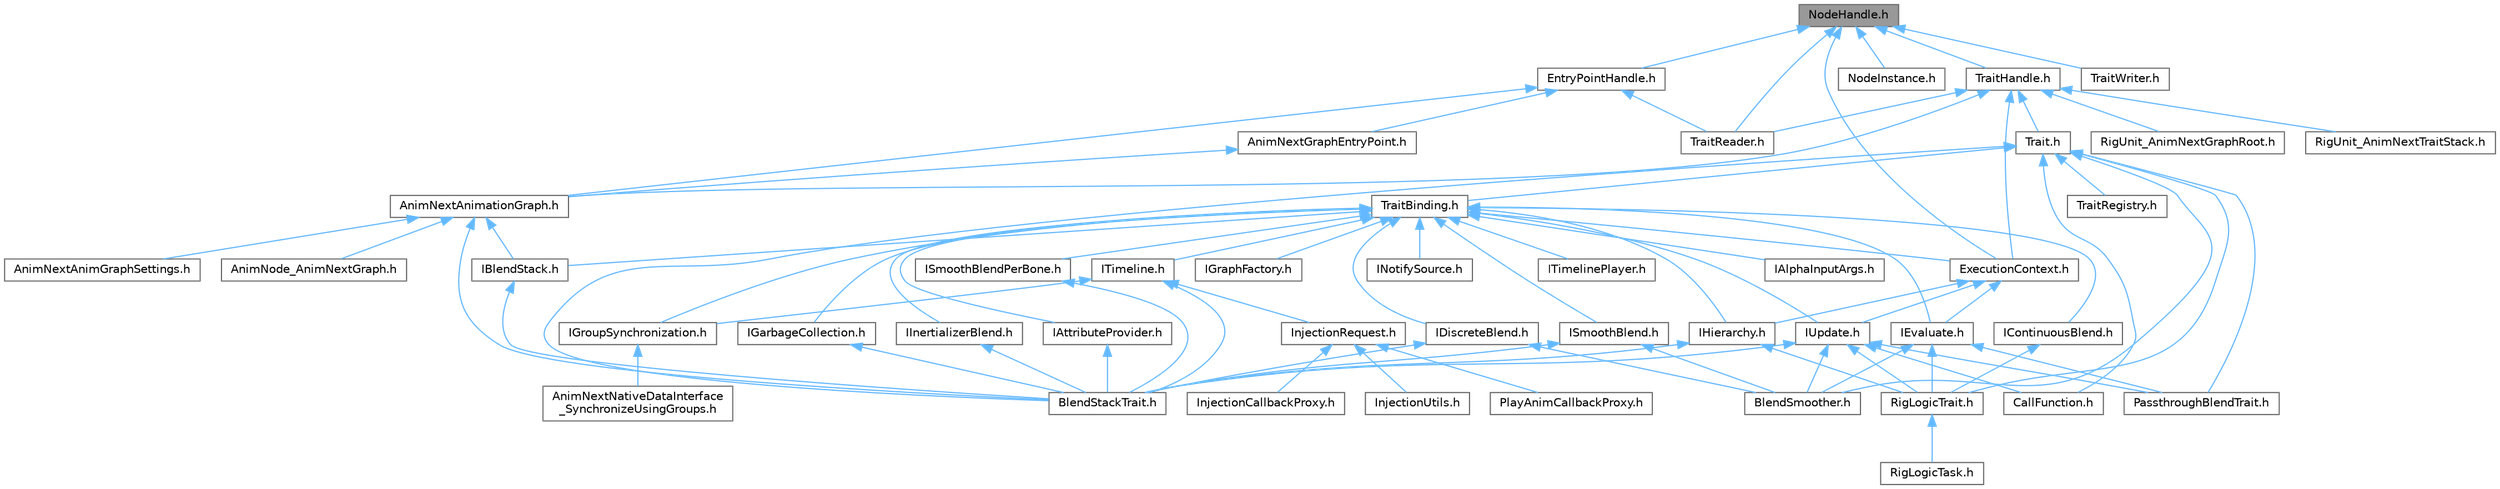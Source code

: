 digraph "NodeHandle.h"
{
 // INTERACTIVE_SVG=YES
 // LATEX_PDF_SIZE
  bgcolor="transparent";
  edge [fontname=Helvetica,fontsize=10,labelfontname=Helvetica,labelfontsize=10];
  node [fontname=Helvetica,fontsize=10,shape=box,height=0.2,width=0.4];
  Node1 [id="Node000001",label="NodeHandle.h",height=0.2,width=0.4,color="gray40", fillcolor="grey60", style="filled", fontcolor="black",tooltip=" "];
  Node1 -> Node2 [id="edge1_Node000001_Node000002",dir="back",color="steelblue1",style="solid",tooltip=" "];
  Node2 [id="Node000002",label="EntryPointHandle.h",height=0.2,width=0.4,color="grey40", fillcolor="white", style="filled",URL="$d6/d62/EntryPointHandle_8h.html",tooltip=" "];
  Node2 -> Node3 [id="edge2_Node000002_Node000003",dir="back",color="steelblue1",style="solid",tooltip=" "];
  Node3 [id="Node000003",label="AnimNextAnimationGraph.h",height=0.2,width=0.4,color="grey40", fillcolor="white", style="filled",URL="$d4/dc3/AnimNextAnimationGraph_8h.html",tooltip=" "];
  Node3 -> Node4 [id="edge3_Node000003_Node000004",dir="back",color="steelblue1",style="solid",tooltip=" "];
  Node4 [id="Node000004",label="AnimNextAnimGraphSettings.h",height=0.2,width=0.4,color="grey40", fillcolor="white", style="filled",URL="$d9/da8/AnimNextAnimGraphSettings_8h.html",tooltip=" "];
  Node3 -> Node5 [id="edge4_Node000003_Node000005",dir="back",color="steelblue1",style="solid",tooltip=" "];
  Node5 [id="Node000005",label="AnimNode_AnimNextGraph.h",height=0.2,width=0.4,color="grey40", fillcolor="white", style="filled",URL="$d5/d20/AnimNode__AnimNextGraph_8h.html",tooltip=" "];
  Node3 -> Node6 [id="edge5_Node000003_Node000006",dir="back",color="steelblue1",style="solid",tooltip=" "];
  Node6 [id="Node000006",label="BlendStackTrait.h",height=0.2,width=0.4,color="grey40", fillcolor="white", style="filled",URL="$dd/dc9/BlendStackTrait_8h.html",tooltip=" "];
  Node3 -> Node7 [id="edge6_Node000003_Node000007",dir="back",color="steelblue1",style="solid",tooltip=" "];
  Node7 [id="Node000007",label="IBlendStack.h",height=0.2,width=0.4,color="grey40", fillcolor="white", style="filled",URL="$df/d73/IBlendStack_8h.html",tooltip=" "];
  Node7 -> Node6 [id="edge7_Node000007_Node000006",dir="back",color="steelblue1",style="solid",tooltip=" "];
  Node2 -> Node8 [id="edge8_Node000002_Node000008",dir="back",color="steelblue1",style="solid",tooltip=" "];
  Node8 [id="Node000008",label="AnimNextGraphEntryPoint.h",height=0.2,width=0.4,color="grey40", fillcolor="white", style="filled",URL="$db/d5b/AnimNextGraphEntryPoint_8h.html",tooltip=" "];
  Node8 -> Node3 [id="edge9_Node000008_Node000003",dir="back",color="steelblue1",style="solid",tooltip=" "];
  Node2 -> Node9 [id="edge10_Node000002_Node000009",dir="back",color="steelblue1",style="solid",tooltip=" "];
  Node9 [id="Node000009",label="TraitReader.h",height=0.2,width=0.4,color="grey40", fillcolor="white", style="filled",URL="$d9/d0d/TraitReader_8h.html",tooltip=" "];
  Node1 -> Node10 [id="edge11_Node000001_Node000010",dir="back",color="steelblue1",style="solid",tooltip=" "];
  Node10 [id="Node000010",label="ExecutionContext.h",height=0.2,width=0.4,color="grey40", fillcolor="white", style="filled",URL="$d2/da1/ExecutionContext_8h.html",tooltip=" "];
  Node10 -> Node11 [id="edge12_Node000010_Node000011",dir="back",color="steelblue1",style="solid",tooltip=" "];
  Node11 [id="Node000011",label="IEvaluate.h",height=0.2,width=0.4,color="grey40", fillcolor="white", style="filled",URL="$d8/d35/IEvaluate_8h.html",tooltip=" "];
  Node11 -> Node12 [id="edge13_Node000011_Node000012",dir="back",color="steelblue1",style="solid",tooltip=" "];
  Node12 [id="Node000012",label="BlendSmoother.h",height=0.2,width=0.4,color="grey40", fillcolor="white", style="filled",URL="$d8/d3e/BlendSmoother_8h.html",tooltip=" "];
  Node11 -> Node13 [id="edge14_Node000011_Node000013",dir="back",color="steelblue1",style="solid",tooltip=" "];
  Node13 [id="Node000013",label="PassthroughBlendTrait.h",height=0.2,width=0.4,color="grey40", fillcolor="white", style="filled",URL="$d7/d0b/PassthroughBlendTrait_8h.html",tooltip=" "];
  Node11 -> Node14 [id="edge15_Node000011_Node000014",dir="back",color="steelblue1",style="solid",tooltip=" "];
  Node14 [id="Node000014",label="RigLogicTrait.h",height=0.2,width=0.4,color="grey40", fillcolor="white", style="filled",URL="$d7/dfd/RigLogicTrait_8h.html",tooltip=" "];
  Node14 -> Node15 [id="edge16_Node000014_Node000015",dir="back",color="steelblue1",style="solid",tooltip=" "];
  Node15 [id="Node000015",label="RigLogicTask.h",height=0.2,width=0.4,color="grey40", fillcolor="white", style="filled",URL="$dd/de7/RigLogicTask_8h.html",tooltip=" "];
  Node10 -> Node16 [id="edge17_Node000010_Node000016",dir="back",color="steelblue1",style="solid",tooltip=" "];
  Node16 [id="Node000016",label="IHierarchy.h",height=0.2,width=0.4,color="grey40", fillcolor="white", style="filled",URL="$d6/d76/IHierarchy_8h.html",tooltip=" "];
  Node16 -> Node6 [id="edge18_Node000016_Node000006",dir="back",color="steelblue1",style="solid",tooltip=" "];
  Node16 -> Node14 [id="edge19_Node000016_Node000014",dir="back",color="steelblue1",style="solid",tooltip=" "];
  Node10 -> Node17 [id="edge20_Node000010_Node000017",dir="back",color="steelblue1",style="solid",tooltip=" "];
  Node17 [id="Node000017",label="IUpdate.h",height=0.2,width=0.4,color="grey40", fillcolor="white", style="filled",URL="$d9/d18/IUpdate_8h.html",tooltip=" "];
  Node17 -> Node12 [id="edge21_Node000017_Node000012",dir="back",color="steelblue1",style="solid",tooltip=" "];
  Node17 -> Node6 [id="edge22_Node000017_Node000006",dir="back",color="steelblue1",style="solid",tooltip=" "];
  Node17 -> Node18 [id="edge23_Node000017_Node000018",dir="back",color="steelblue1",style="solid",tooltip=" "];
  Node18 [id="Node000018",label="CallFunction.h",height=0.2,width=0.4,color="grey40", fillcolor="white", style="filled",URL="$d0/dcd/CallFunction_8h.html",tooltip=" "];
  Node17 -> Node13 [id="edge24_Node000017_Node000013",dir="back",color="steelblue1",style="solid",tooltip=" "];
  Node17 -> Node14 [id="edge25_Node000017_Node000014",dir="back",color="steelblue1",style="solid",tooltip=" "];
  Node1 -> Node19 [id="edge26_Node000001_Node000019",dir="back",color="steelblue1",style="solid",tooltip=" "];
  Node19 [id="Node000019",label="NodeInstance.h",height=0.2,width=0.4,color="grey40", fillcolor="white", style="filled",URL="$d2/d74/NodeInstance_8h.html",tooltip=" "];
  Node1 -> Node20 [id="edge27_Node000001_Node000020",dir="back",color="steelblue1",style="solid",tooltip=" "];
  Node20 [id="Node000020",label="TraitHandle.h",height=0.2,width=0.4,color="grey40", fillcolor="white", style="filled",URL="$d9/de7/TraitHandle_8h.html",tooltip=" "];
  Node20 -> Node3 [id="edge28_Node000020_Node000003",dir="back",color="steelblue1",style="solid",tooltip=" "];
  Node20 -> Node10 [id="edge29_Node000020_Node000010",dir="back",color="steelblue1",style="solid",tooltip=" "];
  Node20 -> Node21 [id="edge30_Node000020_Node000021",dir="back",color="steelblue1",style="solid",tooltip=" "];
  Node21 [id="Node000021",label="RigUnit_AnimNextGraphRoot.h",height=0.2,width=0.4,color="grey40", fillcolor="white", style="filled",URL="$db/db2/RigUnit__AnimNextGraphRoot_8h.html",tooltip=" "];
  Node20 -> Node22 [id="edge31_Node000020_Node000022",dir="back",color="steelblue1",style="solid",tooltip=" "];
  Node22 [id="Node000022",label="RigUnit_AnimNextTraitStack.h",height=0.2,width=0.4,color="grey40", fillcolor="white", style="filled",URL="$d0/d14/RigUnit__AnimNextTraitStack_8h.html",tooltip=" "];
  Node20 -> Node23 [id="edge32_Node000020_Node000023",dir="back",color="steelblue1",style="solid",tooltip=" "];
  Node23 [id="Node000023",label="Trait.h",height=0.2,width=0.4,color="grey40", fillcolor="white", style="filled",URL="$db/d1e/Trait_8h.html",tooltip=" "];
  Node23 -> Node12 [id="edge33_Node000023_Node000012",dir="back",color="steelblue1",style="solid",tooltip=" "];
  Node23 -> Node6 [id="edge34_Node000023_Node000006",dir="back",color="steelblue1",style="solid",tooltip=" "];
  Node23 -> Node18 [id="edge35_Node000023_Node000018",dir="back",color="steelblue1",style="solid",tooltip=" "];
  Node23 -> Node13 [id="edge36_Node000023_Node000013",dir="back",color="steelblue1",style="solid",tooltip=" "];
  Node23 -> Node14 [id="edge37_Node000023_Node000014",dir="back",color="steelblue1",style="solid",tooltip=" "];
  Node23 -> Node24 [id="edge38_Node000023_Node000024",dir="back",color="steelblue1",style="solid",tooltip=" "];
  Node24 [id="Node000024",label="TraitBinding.h",height=0.2,width=0.4,color="grey40", fillcolor="white", style="filled",URL="$d7/de2/TraitBinding_8h.html",tooltip=" "];
  Node24 -> Node10 [id="edge39_Node000024_Node000010",dir="back",color="steelblue1",style="solid",tooltip=" "];
  Node24 -> Node25 [id="edge40_Node000024_Node000025",dir="back",color="steelblue1",style="solid",tooltip=" "];
  Node25 [id="Node000025",label="IAlphaInputArgs.h",height=0.2,width=0.4,color="grey40", fillcolor="white", style="filled",URL="$d2/d7e/IAlphaInputArgs_8h.html",tooltip=" "];
  Node24 -> Node26 [id="edge41_Node000024_Node000026",dir="back",color="steelblue1",style="solid",tooltip=" "];
  Node26 [id="Node000026",label="IAttributeProvider.h",height=0.2,width=0.4,color="grey40", fillcolor="white", style="filled",URL="$dc/d22/IAttributeProvider_8h.html",tooltip=" "];
  Node26 -> Node6 [id="edge42_Node000026_Node000006",dir="back",color="steelblue1",style="solid",tooltip=" "];
  Node24 -> Node7 [id="edge43_Node000024_Node000007",dir="back",color="steelblue1",style="solid",tooltip=" "];
  Node24 -> Node27 [id="edge44_Node000024_Node000027",dir="back",color="steelblue1",style="solid",tooltip=" "];
  Node27 [id="Node000027",label="IContinuousBlend.h",height=0.2,width=0.4,color="grey40", fillcolor="white", style="filled",URL="$d6/d01/IContinuousBlend_8h.html",tooltip=" "];
  Node27 -> Node14 [id="edge45_Node000027_Node000014",dir="back",color="steelblue1",style="solid",tooltip=" "];
  Node24 -> Node28 [id="edge46_Node000024_Node000028",dir="back",color="steelblue1",style="solid",tooltip=" "];
  Node28 [id="Node000028",label="IDiscreteBlend.h",height=0.2,width=0.4,color="grey40", fillcolor="white", style="filled",URL="$d0/d07/IDiscreteBlend_8h.html",tooltip=" "];
  Node28 -> Node12 [id="edge47_Node000028_Node000012",dir="back",color="steelblue1",style="solid",tooltip=" "];
  Node28 -> Node6 [id="edge48_Node000028_Node000006",dir="back",color="steelblue1",style="solid",tooltip=" "];
  Node24 -> Node11 [id="edge49_Node000024_Node000011",dir="back",color="steelblue1",style="solid",tooltip=" "];
  Node24 -> Node29 [id="edge50_Node000024_Node000029",dir="back",color="steelblue1",style="solid",tooltip=" "];
  Node29 [id="Node000029",label="IGarbageCollection.h",height=0.2,width=0.4,color="grey40", fillcolor="white", style="filled",URL="$d9/d53/IGarbageCollection_8h.html",tooltip=" "];
  Node29 -> Node6 [id="edge51_Node000029_Node000006",dir="back",color="steelblue1",style="solid",tooltip=" "];
  Node24 -> Node30 [id="edge52_Node000024_Node000030",dir="back",color="steelblue1",style="solid",tooltip=" "];
  Node30 [id="Node000030",label="IGraphFactory.h",height=0.2,width=0.4,color="grey40", fillcolor="white", style="filled",URL="$d0/d51/IGraphFactory_8h.html",tooltip=" "];
  Node24 -> Node31 [id="edge53_Node000024_Node000031",dir="back",color="steelblue1",style="solid",tooltip=" "];
  Node31 [id="Node000031",label="IGroupSynchronization.h",height=0.2,width=0.4,color="grey40", fillcolor="white", style="filled",URL="$d0/dea/IGroupSynchronization_8h.html",tooltip=" "];
  Node31 -> Node32 [id="edge54_Node000031_Node000032",dir="back",color="steelblue1",style="solid",tooltip=" "];
  Node32 [id="Node000032",label="AnimNextNativeDataInterface\l_SynchronizeUsingGroups.h",height=0.2,width=0.4,color="grey40", fillcolor="white", style="filled",URL="$dd/d68/AnimNextNativeDataInterface__SynchronizeUsingGroups_8h.html",tooltip=" "];
  Node24 -> Node16 [id="edge55_Node000024_Node000016",dir="back",color="steelblue1",style="solid",tooltip=" "];
  Node24 -> Node33 [id="edge56_Node000024_Node000033",dir="back",color="steelblue1",style="solid",tooltip=" "];
  Node33 [id="Node000033",label="IInertializerBlend.h",height=0.2,width=0.4,color="grey40", fillcolor="white", style="filled",URL="$dc/d79/IInertializerBlend_8h.html",tooltip=" "];
  Node33 -> Node6 [id="edge57_Node000033_Node000006",dir="back",color="steelblue1",style="solid",tooltip=" "];
  Node24 -> Node34 [id="edge58_Node000024_Node000034",dir="back",color="steelblue1",style="solid",tooltip=" "];
  Node34 [id="Node000034",label="INotifySource.h",height=0.2,width=0.4,color="grey40", fillcolor="white", style="filled",URL="$d2/ddd/INotifySource_8h.html",tooltip=" "];
  Node24 -> Node35 [id="edge59_Node000024_Node000035",dir="back",color="steelblue1",style="solid",tooltip=" "];
  Node35 [id="Node000035",label="ISmoothBlend.h",height=0.2,width=0.4,color="grey40", fillcolor="white", style="filled",URL="$dd/d8f/ISmoothBlend_8h.html",tooltip=" "];
  Node35 -> Node12 [id="edge60_Node000035_Node000012",dir="back",color="steelblue1",style="solid",tooltip=" "];
  Node35 -> Node6 [id="edge61_Node000035_Node000006",dir="back",color="steelblue1",style="solid",tooltip=" "];
  Node24 -> Node36 [id="edge62_Node000024_Node000036",dir="back",color="steelblue1",style="solid",tooltip=" "];
  Node36 [id="Node000036",label="ISmoothBlendPerBone.h",height=0.2,width=0.4,color="grey40", fillcolor="white", style="filled",URL="$dc/dca/ISmoothBlendPerBone_8h.html",tooltip=" "];
  Node36 -> Node6 [id="edge63_Node000036_Node000006",dir="back",color="steelblue1",style="solid",tooltip=" "];
  Node24 -> Node37 [id="edge64_Node000024_Node000037",dir="back",color="steelblue1",style="solid",tooltip=" "];
  Node37 [id="Node000037",label="ITimeline.h",height=0.2,width=0.4,color="grey40", fillcolor="white", style="filled",URL="$d9/d1c/ITimeline_8h.html",tooltip=" "];
  Node37 -> Node6 [id="edge65_Node000037_Node000006",dir="back",color="steelblue1",style="solid",tooltip=" "];
  Node37 -> Node31 [id="edge66_Node000037_Node000031",dir="back",color="steelblue1",style="solid",tooltip=" "];
  Node37 -> Node38 [id="edge67_Node000037_Node000038",dir="back",color="steelblue1",style="solid",tooltip=" "];
  Node38 [id="Node000038",label="InjectionRequest.h",height=0.2,width=0.4,color="grey40", fillcolor="white", style="filled",URL="$df/d85/InjectionRequest_8h.html",tooltip=" "];
  Node38 -> Node39 [id="edge68_Node000038_Node000039",dir="back",color="steelblue1",style="solid",tooltip=" "];
  Node39 [id="Node000039",label="InjectionCallbackProxy.h",height=0.2,width=0.4,color="grey40", fillcolor="white", style="filled",URL="$d2/df7/InjectionCallbackProxy_8h.html",tooltip=" "];
  Node38 -> Node40 [id="edge69_Node000038_Node000040",dir="back",color="steelblue1",style="solid",tooltip=" "];
  Node40 [id="Node000040",label="InjectionUtils.h",height=0.2,width=0.4,color="grey40", fillcolor="white", style="filled",URL="$de/dca/InjectionUtils_8h.html",tooltip=" "];
  Node38 -> Node41 [id="edge70_Node000038_Node000041",dir="back",color="steelblue1",style="solid",tooltip=" "];
  Node41 [id="Node000041",label="PlayAnimCallbackProxy.h",height=0.2,width=0.4,color="grey40", fillcolor="white", style="filled",URL="$d9/dd0/PlayAnimCallbackProxy_8h.html",tooltip=" "];
  Node24 -> Node42 [id="edge71_Node000024_Node000042",dir="back",color="steelblue1",style="solid",tooltip=" "];
  Node42 [id="Node000042",label="ITimelinePlayer.h",height=0.2,width=0.4,color="grey40", fillcolor="white", style="filled",URL="$d5/dd9/ITimelinePlayer_8h.html",tooltip=" "];
  Node24 -> Node17 [id="edge72_Node000024_Node000017",dir="back",color="steelblue1",style="solid",tooltip=" "];
  Node23 -> Node43 [id="edge73_Node000023_Node000043",dir="back",color="steelblue1",style="solid",tooltip=" "];
  Node43 [id="Node000043",label="TraitRegistry.h",height=0.2,width=0.4,color="grey40", fillcolor="white", style="filled",URL="$d7/d82/TraitRegistry_8h.html",tooltip=" "];
  Node20 -> Node9 [id="edge74_Node000020_Node000009",dir="back",color="steelblue1",style="solid",tooltip=" "];
  Node1 -> Node9 [id="edge75_Node000001_Node000009",dir="back",color="steelblue1",style="solid",tooltip=" "];
  Node1 -> Node44 [id="edge76_Node000001_Node000044",dir="back",color="steelblue1",style="solid",tooltip=" "];
  Node44 [id="Node000044",label="TraitWriter.h",height=0.2,width=0.4,color="grey40", fillcolor="white", style="filled",URL="$d4/dec/TraitWriter_8h.html",tooltip=" "];
}
